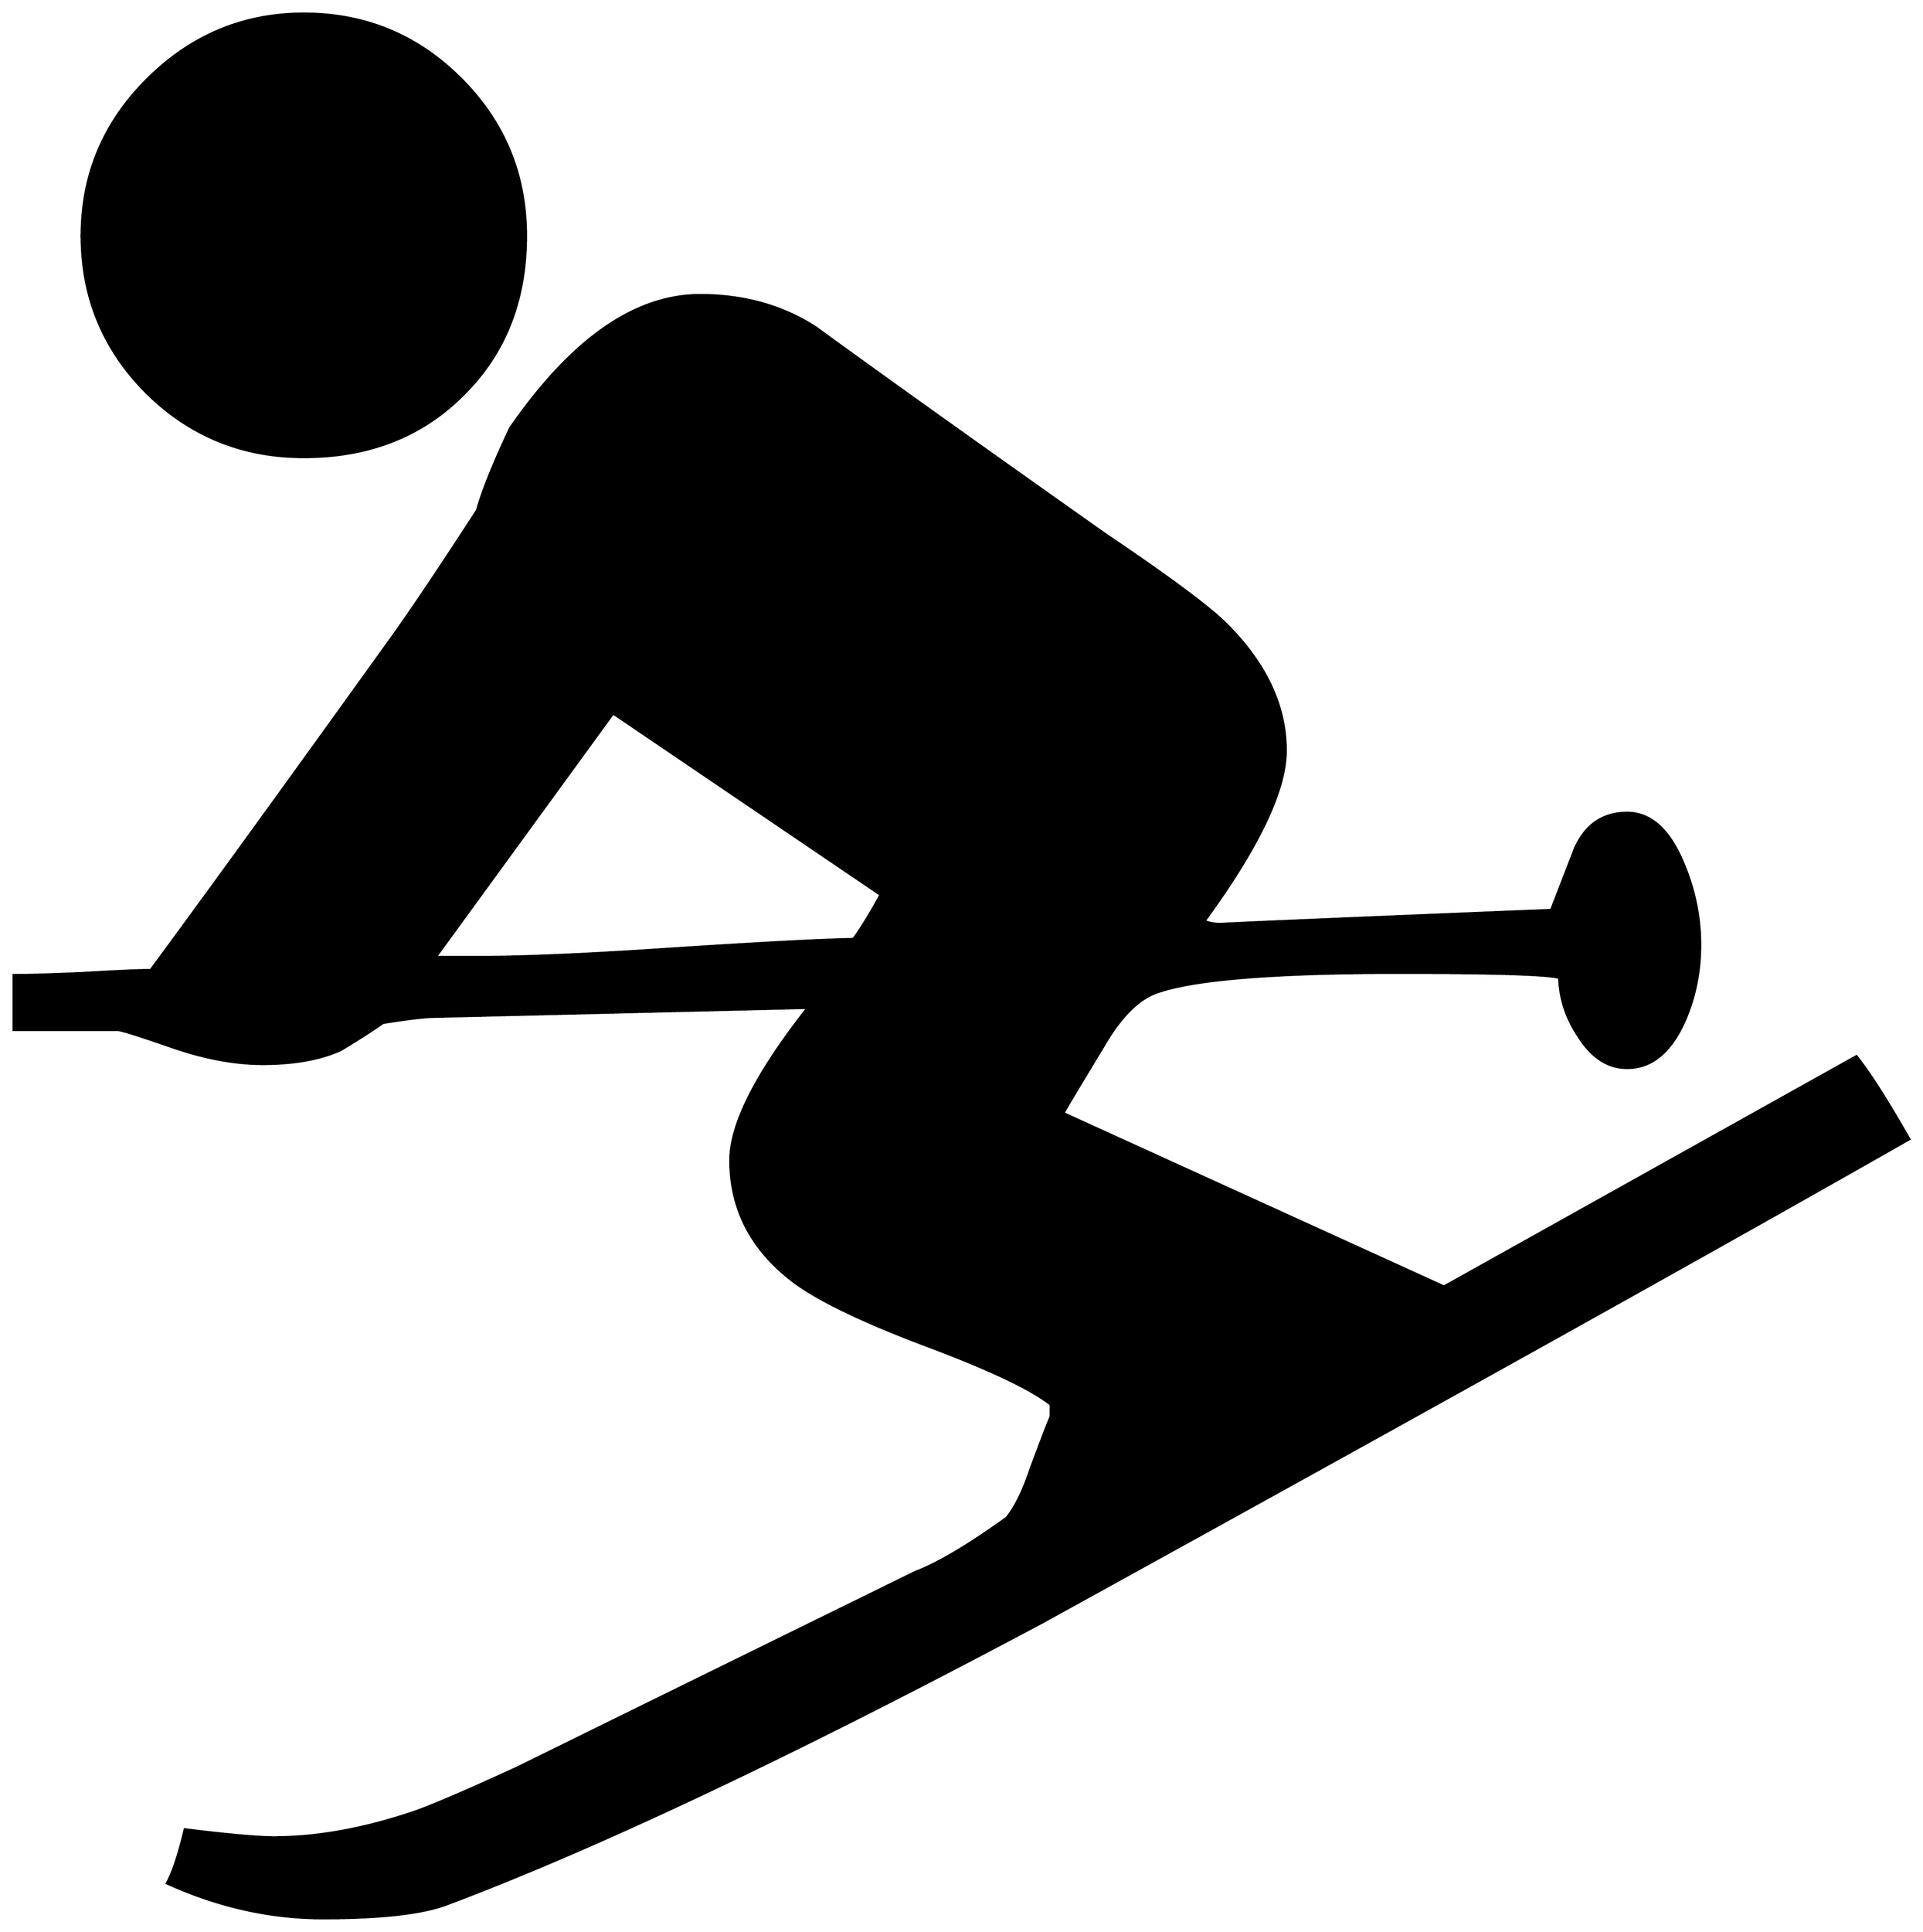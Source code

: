 


\begin{tikzpicture}[y=0.80pt, x=0.80pt, yscale=-1.0, xscale=1.0, inner sep=0pt, outer sep=0pt]
\begin{scope}[shift={(100.0,1723.0)},nonzero rule]
  \path[draw=.,fill=.,line width=1.600pt] (589.0,-1328.0) ..
    controls (589.0,-1263.333) and (568.0,-1210.333) ..
    (526.0,-1169.0) .. controls (484.667,-1127.667) and
    (431.667,-1107.0) .. (367.0,-1107.0) .. controls
    (305.667,-1107.0) and (253.333,-1128.333) .. (210.0,-1171.0) ..
    controls (166.667,-1214.333) and (145.0,-1266.667) ..
    (145.0,-1328.0) .. controls (145.0,-1388.667) and
    (166.667,-1440.667) .. (210.0,-1484.0) .. controls
    (254.0,-1528.0) and (306.333,-1550.0) .. (367.0,-1550.0) ..
    controls (428.333,-1550.0) and (480.667,-1528.333) ..
    (524.0,-1485.0) .. controls (567.333,-1441.667) and
    (589.0,-1389.333) .. (589.0,-1328.0) -- cycle(1971.0,-426.0)
    .. controls (1779.0,-316.667) and (1490.0,-155.667) ..
    (1104.0,57.0) .. controls (858.667,187.667) and (660.667,281.333) ..
    (510.0,338.0) .. controls (485.333,347.333) and (444.0,352.0) ..
    (386.0,352.0) .. controls (333.333,352.0) and (281.333,340.333) ..
    (230.0,317.0) .. controls (236.0,306.333) and (242.0,288.333) ..
    (248.0,263.0) .. controls (291.333,268.333) and (321.0,271.0) ..
    (337.0,271.0) .. controls (381.0,271.0) and (428.333,262.333) ..
    (479.0,245.0) .. controls (497.667,238.333) and (531.667,223.667) ..
    (581.0,201.0) .. controls (669.0,157.667) and (801.333,92.667) ..
    (978.0,6.0) .. controls (1000.667,-2.667) and (1031.0,-20.667) ..
    (1069.0,-48.0) .. controls (1077.667,-58.667) and (1085.667,-75.0)
    .. (1093.0,-97.0) .. controls (1103.667,-125.667) and
    (1110.333,-143.0) .. (1113.0,-149.0) -- (1113.0,-161.0) ..
    controls (1093.667,-176.333) and (1053.0,-195.667) ..
    (991.0,-219.0) .. controls (927.0,-243.0) and (882.333,-264.333)
    .. (857.0,-283.0) .. controls (814.333,-315.0) and
    (793.0,-355.667) .. (793.0,-405.0) .. controls (793.0,-441.0)
    and (818.667,-491.667) .. (870.0,-557.0) -- (493.0,-548.0) ..
    controls (482.333,-547.333) and (466.667,-545.333) .. (446.0,-542.0)
    .. controls (436.667,-535.333) and (422.667,-526.333) ..
    (404.0,-515.0) .. controls (383.333,-505.667) and (357.333,-501.0)
    .. (326.0,-501.0) .. controls (298.0,-501.0) and
    (267.667,-506.667) .. (235.0,-518.0) .. controls (202.333,-529.333)
    and (184.333,-535.0) .. (181.0,-535.0) -- (77.0,-535.0) --
    (77.0,-590.0) .. controls (93.0,-590.0) and (116.0,-590.667)
    .. (146.0,-592.0) .. controls (179.333,-594.0) and
    (202.0,-595.0) .. (214.0,-595.0) .. controls (266.667,-666.333)
    and (345.0,-774.333) .. (449.0,-919.0) .. controls
    (470.333,-948.333) and (500.667,-993.333) .. (540.0,-1054.0) ..
    controls (545.333,-1073.333) and (556.333,-1100.667) ..
    (573.0,-1136.0) .. controls (634.333,-1224.667) and
    (697.667,-1269.0) .. (763.0,-1269.0) .. controls
    (806.333,-1269.0) and (844.667,-1258.333) .. (878.0,-1237.0) ..
    controls (942.0,-1190.333) and (1038.667,-1121.333) ..
    (1168.0,-1030.0) .. controls (1229.333,-988.667) and
    (1269.0,-959.333) .. (1287.0,-942.0) .. controls
    (1327.667,-902.0) and (1348.0,-859.333) .. (1348.0,-814.0) ..
    controls (1348.0,-774.667) and (1321.0,-718.0) ..
    (1267.0,-644.0) .. controls (1271.0,-642.0) and
    (1276.667,-641.0) .. (1284.0,-641.0) .. controls
    (1275.333,-641.0) and (1385.0,-645.667) .. (1613.0,-655.0) ..
    controls (1621.0,-675.667) and (1629.0,-696.333) ..
    (1637.0,-717.0) .. controls (1647.667,-740.333) and
    (1665.0,-752.0) .. (1689.0,-752.0) .. controls
    (1712.333,-752.0) and (1731.0,-735.333) .. (1745.0,-702.0) ..
    controls (1756.333,-675.333) and (1762.0,-648.0) ..
    (1762.0,-620.0) .. controls (1762.0,-592.667) and
    (1756.667,-567.0) .. (1746.0,-543.0) .. controls
    (1732.0,-512.333) and (1713.0,-497.0) .. (1689.0,-497.0) ..
    controls (1669.667,-497.0) and (1653.333,-507.667) ..
    (1640.0,-529.0) .. controls (1628.0,-547.0) and
    (1621.667,-566.333) .. (1621.0,-587.0) .. controls
    (1610.333,-590.333) and (1556.667,-592.0) .. (1460.0,-592.0) ..
    controls (1334.667,-592.0) and (1254.0,-585.333) ..
    (1218.0,-572.0) .. controls (1200.0,-565.333) and
    (1182.667,-547.667) .. (1166.0,-519.0) .. controls
    (1139.333,-475.0) and (1126.0,-452.667) .. (1126.0,-452.0) --
    (1506.0,-279.0) -- (1918.0,-509.0) .. controls
    (1931.333,-492.333) and (1949.0,-464.667) .. (1971.0,-426.0) --
    cycle(943.0,-670.0) -- (676.0,-851.0) -- (499.0,-608.0) --
    (539.0,-608.0) .. controls (585.667,-608.0) and (648.667,-610.667)
    .. (728.0,-616.0) .. controls (819.333,-622.0) and
    (882.0,-625.333) .. (916.0,-626.0) .. controls (923.333,-636.0)
    and (932.333,-650.667) .. (943.0,-670.0) -- cycle;
\end{scope}

\end{tikzpicture}

